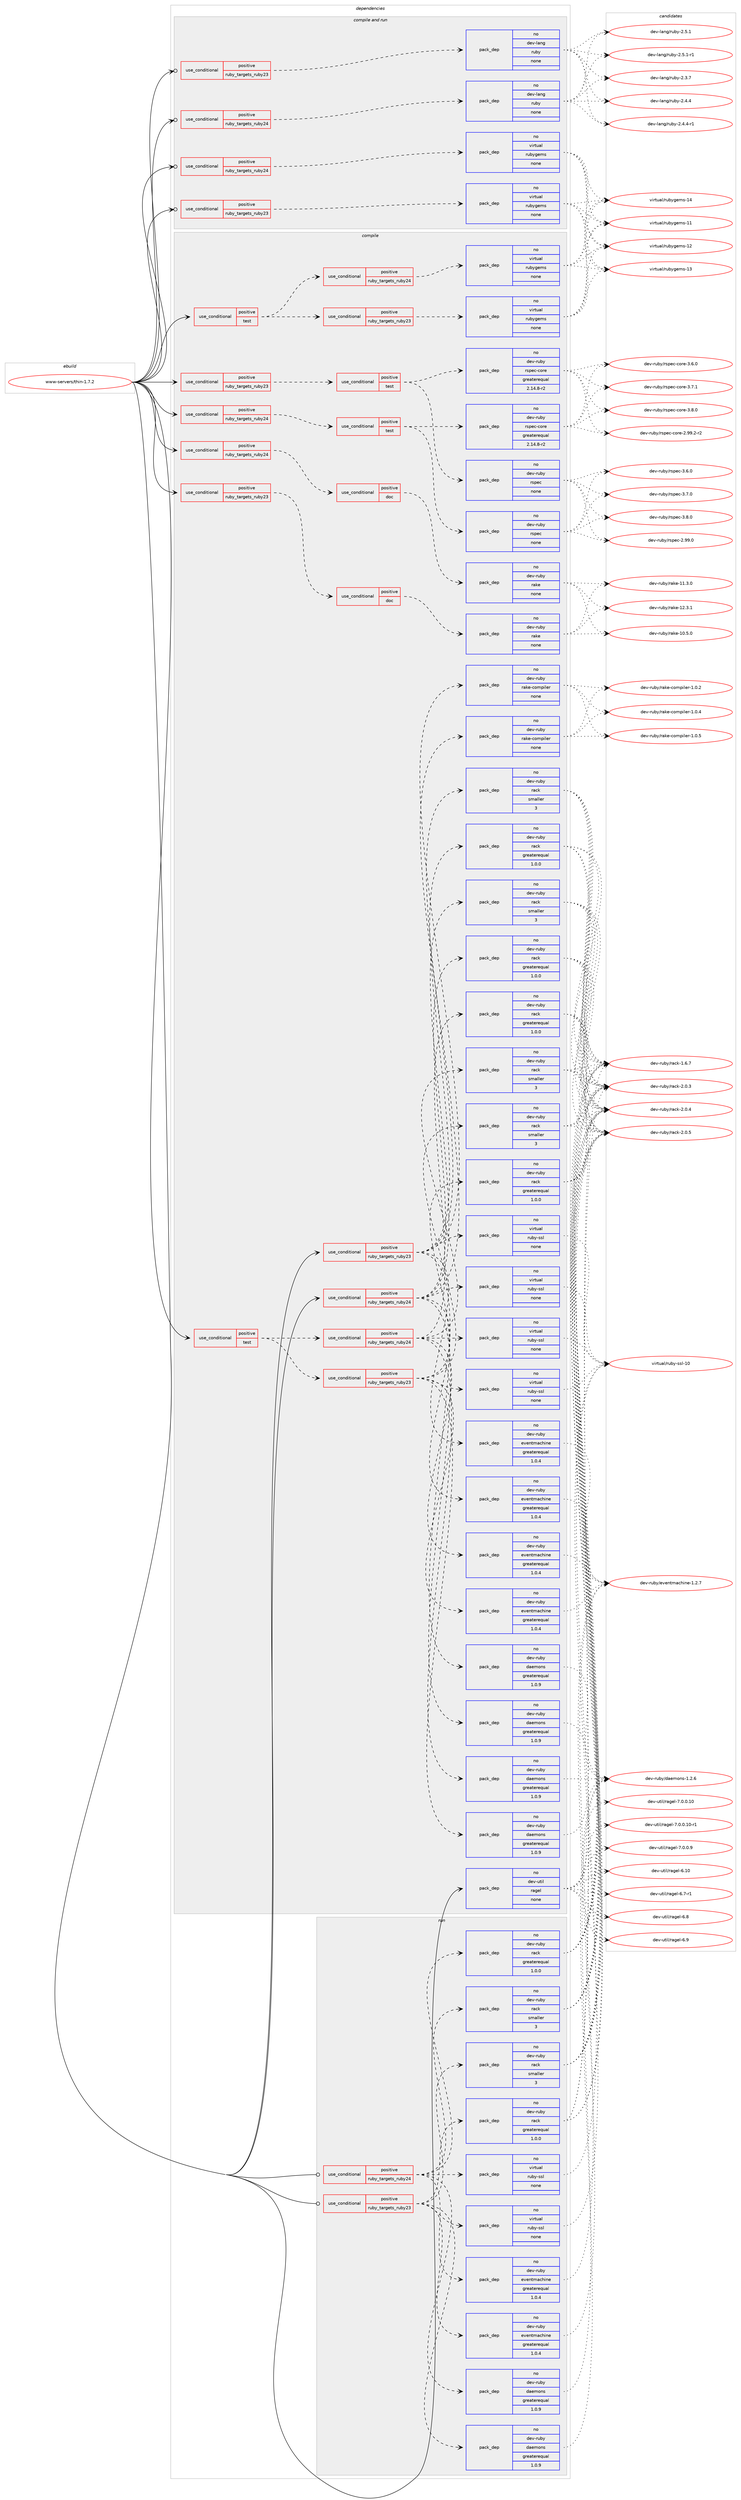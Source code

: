 digraph prolog {

# *************
# Graph options
# *************

newrank=true;
concentrate=true;
compound=true;
graph [rankdir=LR,fontname=Helvetica,fontsize=10,ranksep=1.5];#, ranksep=2.5, nodesep=0.2];
edge  [arrowhead=vee];
node  [fontname=Helvetica,fontsize=10];

# **********
# The ebuild
# **********

subgraph cluster_leftcol {
color=gray;
rank=same;
label=<<i>ebuild</i>>;
id [label="www-servers/thin-1.7.2", color=red, width=4, href="../www-servers/thin-1.7.2.svg"];
}

# ****************
# The dependencies
# ****************

subgraph cluster_midcol {
color=gray;
label=<<i>dependencies</i>>;
subgraph cluster_compile {
fillcolor="#eeeeee";
style=filled;
label=<<i>compile</i>>;
subgraph cond2804 {
dependency12722 [label=<<TABLE BORDER="0" CELLBORDER="1" CELLSPACING="0" CELLPADDING="4"><TR><TD ROWSPAN="3" CELLPADDING="10">use_conditional</TD></TR><TR><TD>positive</TD></TR><TR><TD>ruby_targets_ruby23</TD></TR></TABLE>>, shape=none, color=red];
subgraph cond2805 {
dependency12723 [label=<<TABLE BORDER="0" CELLBORDER="1" CELLSPACING="0" CELLPADDING="4"><TR><TD ROWSPAN="3" CELLPADDING="10">use_conditional</TD></TR><TR><TD>positive</TD></TR><TR><TD>doc</TD></TR></TABLE>>, shape=none, color=red];
subgraph pack9664 {
dependency12724 [label=<<TABLE BORDER="0" CELLBORDER="1" CELLSPACING="0" CELLPADDING="4" WIDTH="220"><TR><TD ROWSPAN="6" CELLPADDING="30">pack_dep</TD></TR><TR><TD WIDTH="110">no</TD></TR><TR><TD>dev-ruby</TD></TR><TR><TD>rake</TD></TR><TR><TD>none</TD></TR><TR><TD></TD></TR></TABLE>>, shape=none, color=blue];
}
dependency12723:e -> dependency12724:w [weight=20,style="dashed",arrowhead="vee"];
}
dependency12722:e -> dependency12723:w [weight=20,style="dashed",arrowhead="vee"];
}
id:e -> dependency12722:w [weight=20,style="solid",arrowhead="vee"];
subgraph cond2806 {
dependency12725 [label=<<TABLE BORDER="0" CELLBORDER="1" CELLSPACING="0" CELLPADDING="4"><TR><TD ROWSPAN="3" CELLPADDING="10">use_conditional</TD></TR><TR><TD>positive</TD></TR><TR><TD>ruby_targets_ruby23</TD></TR></TABLE>>, shape=none, color=red];
subgraph cond2807 {
dependency12726 [label=<<TABLE BORDER="0" CELLBORDER="1" CELLSPACING="0" CELLPADDING="4"><TR><TD ROWSPAN="3" CELLPADDING="10">use_conditional</TD></TR><TR><TD>positive</TD></TR><TR><TD>test</TD></TR></TABLE>>, shape=none, color=red];
subgraph pack9665 {
dependency12727 [label=<<TABLE BORDER="0" CELLBORDER="1" CELLSPACING="0" CELLPADDING="4" WIDTH="220"><TR><TD ROWSPAN="6" CELLPADDING="30">pack_dep</TD></TR><TR><TD WIDTH="110">no</TD></TR><TR><TD>dev-ruby</TD></TR><TR><TD>rspec</TD></TR><TR><TD>none</TD></TR><TR><TD></TD></TR></TABLE>>, shape=none, color=blue];
}
dependency12726:e -> dependency12727:w [weight=20,style="dashed",arrowhead="vee"];
subgraph pack9666 {
dependency12728 [label=<<TABLE BORDER="0" CELLBORDER="1" CELLSPACING="0" CELLPADDING="4" WIDTH="220"><TR><TD ROWSPAN="6" CELLPADDING="30">pack_dep</TD></TR><TR><TD WIDTH="110">no</TD></TR><TR><TD>dev-ruby</TD></TR><TR><TD>rspec-core</TD></TR><TR><TD>greaterequal</TD></TR><TR><TD>2.14.8-r2</TD></TR></TABLE>>, shape=none, color=blue];
}
dependency12726:e -> dependency12728:w [weight=20,style="dashed",arrowhead="vee"];
}
dependency12725:e -> dependency12726:w [weight=20,style="dashed",arrowhead="vee"];
}
id:e -> dependency12725:w [weight=20,style="solid",arrowhead="vee"];
subgraph cond2808 {
dependency12729 [label=<<TABLE BORDER="0" CELLBORDER="1" CELLSPACING="0" CELLPADDING="4"><TR><TD ROWSPAN="3" CELLPADDING="10">use_conditional</TD></TR><TR><TD>positive</TD></TR><TR><TD>ruby_targets_ruby23</TD></TR></TABLE>>, shape=none, color=red];
subgraph pack9667 {
dependency12730 [label=<<TABLE BORDER="0" CELLBORDER="1" CELLSPACING="0" CELLPADDING="4" WIDTH="220"><TR><TD ROWSPAN="6" CELLPADDING="30">pack_dep</TD></TR><TR><TD WIDTH="110">no</TD></TR><TR><TD>dev-ruby</TD></TR><TR><TD>daemons</TD></TR><TR><TD>greaterequal</TD></TR><TR><TD>1.0.9</TD></TR></TABLE>>, shape=none, color=blue];
}
dependency12729:e -> dependency12730:w [weight=20,style="dashed",arrowhead="vee"];
subgraph pack9668 {
dependency12731 [label=<<TABLE BORDER="0" CELLBORDER="1" CELLSPACING="0" CELLPADDING="4" WIDTH="220"><TR><TD ROWSPAN="6" CELLPADDING="30">pack_dep</TD></TR><TR><TD WIDTH="110">no</TD></TR><TR><TD>dev-ruby</TD></TR><TR><TD>rack</TD></TR><TR><TD>greaterequal</TD></TR><TR><TD>1.0.0</TD></TR></TABLE>>, shape=none, color=blue];
}
dependency12729:e -> dependency12731:w [weight=20,style="dashed",arrowhead="vee"];
subgraph pack9669 {
dependency12732 [label=<<TABLE BORDER="0" CELLBORDER="1" CELLSPACING="0" CELLPADDING="4" WIDTH="220"><TR><TD ROWSPAN="6" CELLPADDING="30">pack_dep</TD></TR><TR><TD WIDTH="110">no</TD></TR><TR><TD>dev-ruby</TD></TR><TR><TD>rack</TD></TR><TR><TD>smaller</TD></TR><TR><TD>3</TD></TR></TABLE>>, shape=none, color=blue];
}
dependency12729:e -> dependency12732:w [weight=20,style="dashed",arrowhead="vee"];
subgraph pack9670 {
dependency12733 [label=<<TABLE BORDER="0" CELLBORDER="1" CELLSPACING="0" CELLPADDING="4" WIDTH="220"><TR><TD ROWSPAN="6" CELLPADDING="30">pack_dep</TD></TR><TR><TD WIDTH="110">no</TD></TR><TR><TD>dev-ruby</TD></TR><TR><TD>eventmachine</TD></TR><TR><TD>greaterequal</TD></TR><TR><TD>1.0.4</TD></TR></TABLE>>, shape=none, color=blue];
}
dependency12729:e -> dependency12733:w [weight=20,style="dashed",arrowhead="vee"];
subgraph pack9671 {
dependency12734 [label=<<TABLE BORDER="0" CELLBORDER="1" CELLSPACING="0" CELLPADDING="4" WIDTH="220"><TR><TD ROWSPAN="6" CELLPADDING="30">pack_dep</TD></TR><TR><TD WIDTH="110">no</TD></TR><TR><TD>virtual</TD></TR><TR><TD>ruby-ssl</TD></TR><TR><TD>none</TD></TR><TR><TD></TD></TR></TABLE>>, shape=none, color=blue];
}
dependency12729:e -> dependency12734:w [weight=20,style="dashed",arrowhead="vee"];
subgraph pack9672 {
dependency12735 [label=<<TABLE BORDER="0" CELLBORDER="1" CELLSPACING="0" CELLPADDING="4" WIDTH="220"><TR><TD ROWSPAN="6" CELLPADDING="30">pack_dep</TD></TR><TR><TD WIDTH="110">no</TD></TR><TR><TD>dev-ruby</TD></TR><TR><TD>rake-compiler</TD></TR><TR><TD>none</TD></TR><TR><TD></TD></TR></TABLE>>, shape=none, color=blue];
}
dependency12729:e -> dependency12735:w [weight=20,style="dashed",arrowhead="vee"];
}
id:e -> dependency12729:w [weight=20,style="solid",arrowhead="vee"];
subgraph cond2809 {
dependency12736 [label=<<TABLE BORDER="0" CELLBORDER="1" CELLSPACING="0" CELLPADDING="4"><TR><TD ROWSPAN="3" CELLPADDING="10">use_conditional</TD></TR><TR><TD>positive</TD></TR><TR><TD>ruby_targets_ruby24</TD></TR></TABLE>>, shape=none, color=red];
subgraph cond2810 {
dependency12737 [label=<<TABLE BORDER="0" CELLBORDER="1" CELLSPACING="0" CELLPADDING="4"><TR><TD ROWSPAN="3" CELLPADDING="10">use_conditional</TD></TR><TR><TD>positive</TD></TR><TR><TD>doc</TD></TR></TABLE>>, shape=none, color=red];
subgraph pack9673 {
dependency12738 [label=<<TABLE BORDER="0" CELLBORDER="1" CELLSPACING="0" CELLPADDING="4" WIDTH="220"><TR><TD ROWSPAN="6" CELLPADDING="30">pack_dep</TD></TR><TR><TD WIDTH="110">no</TD></TR><TR><TD>dev-ruby</TD></TR><TR><TD>rake</TD></TR><TR><TD>none</TD></TR><TR><TD></TD></TR></TABLE>>, shape=none, color=blue];
}
dependency12737:e -> dependency12738:w [weight=20,style="dashed",arrowhead="vee"];
}
dependency12736:e -> dependency12737:w [weight=20,style="dashed",arrowhead="vee"];
}
id:e -> dependency12736:w [weight=20,style="solid",arrowhead="vee"];
subgraph cond2811 {
dependency12739 [label=<<TABLE BORDER="0" CELLBORDER="1" CELLSPACING="0" CELLPADDING="4"><TR><TD ROWSPAN="3" CELLPADDING="10">use_conditional</TD></TR><TR><TD>positive</TD></TR><TR><TD>ruby_targets_ruby24</TD></TR></TABLE>>, shape=none, color=red];
subgraph cond2812 {
dependency12740 [label=<<TABLE BORDER="0" CELLBORDER="1" CELLSPACING="0" CELLPADDING="4"><TR><TD ROWSPAN="3" CELLPADDING="10">use_conditional</TD></TR><TR><TD>positive</TD></TR><TR><TD>test</TD></TR></TABLE>>, shape=none, color=red];
subgraph pack9674 {
dependency12741 [label=<<TABLE BORDER="0" CELLBORDER="1" CELLSPACING="0" CELLPADDING="4" WIDTH="220"><TR><TD ROWSPAN="6" CELLPADDING="30">pack_dep</TD></TR><TR><TD WIDTH="110">no</TD></TR><TR><TD>dev-ruby</TD></TR><TR><TD>rspec</TD></TR><TR><TD>none</TD></TR><TR><TD></TD></TR></TABLE>>, shape=none, color=blue];
}
dependency12740:e -> dependency12741:w [weight=20,style="dashed",arrowhead="vee"];
subgraph pack9675 {
dependency12742 [label=<<TABLE BORDER="0" CELLBORDER="1" CELLSPACING="0" CELLPADDING="4" WIDTH="220"><TR><TD ROWSPAN="6" CELLPADDING="30">pack_dep</TD></TR><TR><TD WIDTH="110">no</TD></TR><TR><TD>dev-ruby</TD></TR><TR><TD>rspec-core</TD></TR><TR><TD>greaterequal</TD></TR><TR><TD>2.14.8-r2</TD></TR></TABLE>>, shape=none, color=blue];
}
dependency12740:e -> dependency12742:w [weight=20,style="dashed",arrowhead="vee"];
}
dependency12739:e -> dependency12740:w [weight=20,style="dashed",arrowhead="vee"];
}
id:e -> dependency12739:w [weight=20,style="solid",arrowhead="vee"];
subgraph cond2813 {
dependency12743 [label=<<TABLE BORDER="0" CELLBORDER="1" CELLSPACING="0" CELLPADDING="4"><TR><TD ROWSPAN="3" CELLPADDING="10">use_conditional</TD></TR><TR><TD>positive</TD></TR><TR><TD>ruby_targets_ruby24</TD></TR></TABLE>>, shape=none, color=red];
subgraph pack9676 {
dependency12744 [label=<<TABLE BORDER="0" CELLBORDER="1" CELLSPACING="0" CELLPADDING="4" WIDTH="220"><TR><TD ROWSPAN="6" CELLPADDING="30">pack_dep</TD></TR><TR><TD WIDTH="110">no</TD></TR><TR><TD>dev-ruby</TD></TR><TR><TD>daemons</TD></TR><TR><TD>greaterequal</TD></TR><TR><TD>1.0.9</TD></TR></TABLE>>, shape=none, color=blue];
}
dependency12743:e -> dependency12744:w [weight=20,style="dashed",arrowhead="vee"];
subgraph pack9677 {
dependency12745 [label=<<TABLE BORDER="0" CELLBORDER="1" CELLSPACING="0" CELLPADDING="4" WIDTH="220"><TR><TD ROWSPAN="6" CELLPADDING="30">pack_dep</TD></TR><TR><TD WIDTH="110">no</TD></TR><TR><TD>dev-ruby</TD></TR><TR><TD>rack</TD></TR><TR><TD>greaterequal</TD></TR><TR><TD>1.0.0</TD></TR></TABLE>>, shape=none, color=blue];
}
dependency12743:e -> dependency12745:w [weight=20,style="dashed",arrowhead="vee"];
subgraph pack9678 {
dependency12746 [label=<<TABLE BORDER="0" CELLBORDER="1" CELLSPACING="0" CELLPADDING="4" WIDTH="220"><TR><TD ROWSPAN="6" CELLPADDING="30">pack_dep</TD></TR><TR><TD WIDTH="110">no</TD></TR><TR><TD>dev-ruby</TD></TR><TR><TD>rack</TD></TR><TR><TD>smaller</TD></TR><TR><TD>3</TD></TR></TABLE>>, shape=none, color=blue];
}
dependency12743:e -> dependency12746:w [weight=20,style="dashed",arrowhead="vee"];
subgraph pack9679 {
dependency12747 [label=<<TABLE BORDER="0" CELLBORDER="1" CELLSPACING="0" CELLPADDING="4" WIDTH="220"><TR><TD ROWSPAN="6" CELLPADDING="30">pack_dep</TD></TR><TR><TD WIDTH="110">no</TD></TR><TR><TD>dev-ruby</TD></TR><TR><TD>eventmachine</TD></TR><TR><TD>greaterequal</TD></TR><TR><TD>1.0.4</TD></TR></TABLE>>, shape=none, color=blue];
}
dependency12743:e -> dependency12747:w [weight=20,style="dashed",arrowhead="vee"];
subgraph pack9680 {
dependency12748 [label=<<TABLE BORDER="0" CELLBORDER="1" CELLSPACING="0" CELLPADDING="4" WIDTH="220"><TR><TD ROWSPAN="6" CELLPADDING="30">pack_dep</TD></TR><TR><TD WIDTH="110">no</TD></TR><TR><TD>virtual</TD></TR><TR><TD>ruby-ssl</TD></TR><TR><TD>none</TD></TR><TR><TD></TD></TR></TABLE>>, shape=none, color=blue];
}
dependency12743:e -> dependency12748:w [weight=20,style="dashed",arrowhead="vee"];
subgraph pack9681 {
dependency12749 [label=<<TABLE BORDER="0" CELLBORDER="1" CELLSPACING="0" CELLPADDING="4" WIDTH="220"><TR><TD ROWSPAN="6" CELLPADDING="30">pack_dep</TD></TR><TR><TD WIDTH="110">no</TD></TR><TR><TD>dev-ruby</TD></TR><TR><TD>rake-compiler</TD></TR><TR><TD>none</TD></TR><TR><TD></TD></TR></TABLE>>, shape=none, color=blue];
}
dependency12743:e -> dependency12749:w [weight=20,style="dashed",arrowhead="vee"];
}
id:e -> dependency12743:w [weight=20,style="solid",arrowhead="vee"];
subgraph cond2814 {
dependency12750 [label=<<TABLE BORDER="0" CELLBORDER="1" CELLSPACING="0" CELLPADDING="4"><TR><TD ROWSPAN="3" CELLPADDING="10">use_conditional</TD></TR><TR><TD>positive</TD></TR><TR><TD>test</TD></TR></TABLE>>, shape=none, color=red];
subgraph cond2815 {
dependency12751 [label=<<TABLE BORDER="0" CELLBORDER="1" CELLSPACING="0" CELLPADDING="4"><TR><TD ROWSPAN="3" CELLPADDING="10">use_conditional</TD></TR><TR><TD>positive</TD></TR><TR><TD>ruby_targets_ruby23</TD></TR></TABLE>>, shape=none, color=red];
subgraph pack9682 {
dependency12752 [label=<<TABLE BORDER="0" CELLBORDER="1" CELLSPACING="0" CELLPADDING="4" WIDTH="220"><TR><TD ROWSPAN="6" CELLPADDING="30">pack_dep</TD></TR><TR><TD WIDTH="110">no</TD></TR><TR><TD>dev-ruby</TD></TR><TR><TD>daemons</TD></TR><TR><TD>greaterequal</TD></TR><TR><TD>1.0.9</TD></TR></TABLE>>, shape=none, color=blue];
}
dependency12751:e -> dependency12752:w [weight=20,style="dashed",arrowhead="vee"];
subgraph pack9683 {
dependency12753 [label=<<TABLE BORDER="0" CELLBORDER="1" CELLSPACING="0" CELLPADDING="4" WIDTH="220"><TR><TD ROWSPAN="6" CELLPADDING="30">pack_dep</TD></TR><TR><TD WIDTH="110">no</TD></TR><TR><TD>dev-ruby</TD></TR><TR><TD>rack</TD></TR><TR><TD>greaterequal</TD></TR><TR><TD>1.0.0</TD></TR></TABLE>>, shape=none, color=blue];
}
dependency12751:e -> dependency12753:w [weight=20,style="dashed",arrowhead="vee"];
subgraph pack9684 {
dependency12754 [label=<<TABLE BORDER="0" CELLBORDER="1" CELLSPACING="0" CELLPADDING="4" WIDTH="220"><TR><TD ROWSPAN="6" CELLPADDING="30">pack_dep</TD></TR><TR><TD WIDTH="110">no</TD></TR><TR><TD>dev-ruby</TD></TR><TR><TD>rack</TD></TR><TR><TD>smaller</TD></TR><TR><TD>3</TD></TR></TABLE>>, shape=none, color=blue];
}
dependency12751:e -> dependency12754:w [weight=20,style="dashed",arrowhead="vee"];
subgraph pack9685 {
dependency12755 [label=<<TABLE BORDER="0" CELLBORDER="1" CELLSPACING="0" CELLPADDING="4" WIDTH="220"><TR><TD ROWSPAN="6" CELLPADDING="30">pack_dep</TD></TR><TR><TD WIDTH="110">no</TD></TR><TR><TD>dev-ruby</TD></TR><TR><TD>eventmachine</TD></TR><TR><TD>greaterequal</TD></TR><TR><TD>1.0.4</TD></TR></TABLE>>, shape=none, color=blue];
}
dependency12751:e -> dependency12755:w [weight=20,style="dashed",arrowhead="vee"];
subgraph pack9686 {
dependency12756 [label=<<TABLE BORDER="0" CELLBORDER="1" CELLSPACING="0" CELLPADDING="4" WIDTH="220"><TR><TD ROWSPAN="6" CELLPADDING="30">pack_dep</TD></TR><TR><TD WIDTH="110">no</TD></TR><TR><TD>virtual</TD></TR><TR><TD>ruby-ssl</TD></TR><TR><TD>none</TD></TR><TR><TD></TD></TR></TABLE>>, shape=none, color=blue];
}
dependency12751:e -> dependency12756:w [weight=20,style="dashed",arrowhead="vee"];
}
dependency12750:e -> dependency12751:w [weight=20,style="dashed",arrowhead="vee"];
subgraph cond2816 {
dependency12757 [label=<<TABLE BORDER="0" CELLBORDER="1" CELLSPACING="0" CELLPADDING="4"><TR><TD ROWSPAN="3" CELLPADDING="10">use_conditional</TD></TR><TR><TD>positive</TD></TR><TR><TD>ruby_targets_ruby24</TD></TR></TABLE>>, shape=none, color=red];
subgraph pack9687 {
dependency12758 [label=<<TABLE BORDER="0" CELLBORDER="1" CELLSPACING="0" CELLPADDING="4" WIDTH="220"><TR><TD ROWSPAN="6" CELLPADDING="30">pack_dep</TD></TR><TR><TD WIDTH="110">no</TD></TR><TR><TD>dev-ruby</TD></TR><TR><TD>daemons</TD></TR><TR><TD>greaterequal</TD></TR><TR><TD>1.0.9</TD></TR></TABLE>>, shape=none, color=blue];
}
dependency12757:e -> dependency12758:w [weight=20,style="dashed",arrowhead="vee"];
subgraph pack9688 {
dependency12759 [label=<<TABLE BORDER="0" CELLBORDER="1" CELLSPACING="0" CELLPADDING="4" WIDTH="220"><TR><TD ROWSPAN="6" CELLPADDING="30">pack_dep</TD></TR><TR><TD WIDTH="110">no</TD></TR><TR><TD>dev-ruby</TD></TR><TR><TD>rack</TD></TR><TR><TD>greaterequal</TD></TR><TR><TD>1.0.0</TD></TR></TABLE>>, shape=none, color=blue];
}
dependency12757:e -> dependency12759:w [weight=20,style="dashed",arrowhead="vee"];
subgraph pack9689 {
dependency12760 [label=<<TABLE BORDER="0" CELLBORDER="1" CELLSPACING="0" CELLPADDING="4" WIDTH="220"><TR><TD ROWSPAN="6" CELLPADDING="30">pack_dep</TD></TR><TR><TD WIDTH="110">no</TD></TR><TR><TD>dev-ruby</TD></TR><TR><TD>rack</TD></TR><TR><TD>smaller</TD></TR><TR><TD>3</TD></TR></TABLE>>, shape=none, color=blue];
}
dependency12757:e -> dependency12760:w [weight=20,style="dashed",arrowhead="vee"];
subgraph pack9690 {
dependency12761 [label=<<TABLE BORDER="0" CELLBORDER="1" CELLSPACING="0" CELLPADDING="4" WIDTH="220"><TR><TD ROWSPAN="6" CELLPADDING="30">pack_dep</TD></TR><TR><TD WIDTH="110">no</TD></TR><TR><TD>dev-ruby</TD></TR><TR><TD>eventmachine</TD></TR><TR><TD>greaterequal</TD></TR><TR><TD>1.0.4</TD></TR></TABLE>>, shape=none, color=blue];
}
dependency12757:e -> dependency12761:w [weight=20,style="dashed",arrowhead="vee"];
subgraph pack9691 {
dependency12762 [label=<<TABLE BORDER="0" CELLBORDER="1" CELLSPACING="0" CELLPADDING="4" WIDTH="220"><TR><TD ROWSPAN="6" CELLPADDING="30">pack_dep</TD></TR><TR><TD WIDTH="110">no</TD></TR><TR><TD>virtual</TD></TR><TR><TD>ruby-ssl</TD></TR><TR><TD>none</TD></TR><TR><TD></TD></TR></TABLE>>, shape=none, color=blue];
}
dependency12757:e -> dependency12762:w [weight=20,style="dashed",arrowhead="vee"];
}
dependency12750:e -> dependency12757:w [weight=20,style="dashed",arrowhead="vee"];
}
id:e -> dependency12750:w [weight=20,style="solid",arrowhead="vee"];
subgraph cond2817 {
dependency12763 [label=<<TABLE BORDER="0" CELLBORDER="1" CELLSPACING="0" CELLPADDING="4"><TR><TD ROWSPAN="3" CELLPADDING="10">use_conditional</TD></TR><TR><TD>positive</TD></TR><TR><TD>test</TD></TR></TABLE>>, shape=none, color=red];
subgraph cond2818 {
dependency12764 [label=<<TABLE BORDER="0" CELLBORDER="1" CELLSPACING="0" CELLPADDING="4"><TR><TD ROWSPAN="3" CELLPADDING="10">use_conditional</TD></TR><TR><TD>positive</TD></TR><TR><TD>ruby_targets_ruby23</TD></TR></TABLE>>, shape=none, color=red];
subgraph pack9692 {
dependency12765 [label=<<TABLE BORDER="0" CELLBORDER="1" CELLSPACING="0" CELLPADDING="4" WIDTH="220"><TR><TD ROWSPAN="6" CELLPADDING="30">pack_dep</TD></TR><TR><TD WIDTH="110">no</TD></TR><TR><TD>virtual</TD></TR><TR><TD>rubygems</TD></TR><TR><TD>none</TD></TR><TR><TD></TD></TR></TABLE>>, shape=none, color=blue];
}
dependency12764:e -> dependency12765:w [weight=20,style="dashed",arrowhead="vee"];
}
dependency12763:e -> dependency12764:w [weight=20,style="dashed",arrowhead="vee"];
subgraph cond2819 {
dependency12766 [label=<<TABLE BORDER="0" CELLBORDER="1" CELLSPACING="0" CELLPADDING="4"><TR><TD ROWSPAN="3" CELLPADDING="10">use_conditional</TD></TR><TR><TD>positive</TD></TR><TR><TD>ruby_targets_ruby24</TD></TR></TABLE>>, shape=none, color=red];
subgraph pack9693 {
dependency12767 [label=<<TABLE BORDER="0" CELLBORDER="1" CELLSPACING="0" CELLPADDING="4" WIDTH="220"><TR><TD ROWSPAN="6" CELLPADDING="30">pack_dep</TD></TR><TR><TD WIDTH="110">no</TD></TR><TR><TD>virtual</TD></TR><TR><TD>rubygems</TD></TR><TR><TD>none</TD></TR><TR><TD></TD></TR></TABLE>>, shape=none, color=blue];
}
dependency12766:e -> dependency12767:w [weight=20,style="dashed",arrowhead="vee"];
}
dependency12763:e -> dependency12766:w [weight=20,style="dashed",arrowhead="vee"];
}
id:e -> dependency12763:w [weight=20,style="solid",arrowhead="vee"];
subgraph pack9694 {
dependency12768 [label=<<TABLE BORDER="0" CELLBORDER="1" CELLSPACING="0" CELLPADDING="4" WIDTH="220"><TR><TD ROWSPAN="6" CELLPADDING="30">pack_dep</TD></TR><TR><TD WIDTH="110">no</TD></TR><TR><TD>dev-util</TD></TR><TR><TD>ragel</TD></TR><TR><TD>none</TD></TR><TR><TD></TD></TR></TABLE>>, shape=none, color=blue];
}
id:e -> dependency12768:w [weight=20,style="solid",arrowhead="vee"];
}
subgraph cluster_compileandrun {
fillcolor="#eeeeee";
style=filled;
label=<<i>compile and run</i>>;
subgraph cond2820 {
dependency12769 [label=<<TABLE BORDER="0" CELLBORDER="1" CELLSPACING="0" CELLPADDING="4"><TR><TD ROWSPAN="3" CELLPADDING="10">use_conditional</TD></TR><TR><TD>positive</TD></TR><TR><TD>ruby_targets_ruby23</TD></TR></TABLE>>, shape=none, color=red];
subgraph pack9695 {
dependency12770 [label=<<TABLE BORDER="0" CELLBORDER="1" CELLSPACING="0" CELLPADDING="4" WIDTH="220"><TR><TD ROWSPAN="6" CELLPADDING="30">pack_dep</TD></TR><TR><TD WIDTH="110">no</TD></TR><TR><TD>dev-lang</TD></TR><TR><TD>ruby</TD></TR><TR><TD>none</TD></TR><TR><TD></TD></TR></TABLE>>, shape=none, color=blue];
}
dependency12769:e -> dependency12770:w [weight=20,style="dashed",arrowhead="vee"];
}
id:e -> dependency12769:w [weight=20,style="solid",arrowhead="odotvee"];
subgraph cond2821 {
dependency12771 [label=<<TABLE BORDER="0" CELLBORDER="1" CELLSPACING="0" CELLPADDING="4"><TR><TD ROWSPAN="3" CELLPADDING="10">use_conditional</TD></TR><TR><TD>positive</TD></TR><TR><TD>ruby_targets_ruby23</TD></TR></TABLE>>, shape=none, color=red];
subgraph pack9696 {
dependency12772 [label=<<TABLE BORDER="0" CELLBORDER="1" CELLSPACING="0" CELLPADDING="4" WIDTH="220"><TR><TD ROWSPAN="6" CELLPADDING="30">pack_dep</TD></TR><TR><TD WIDTH="110">no</TD></TR><TR><TD>virtual</TD></TR><TR><TD>rubygems</TD></TR><TR><TD>none</TD></TR><TR><TD></TD></TR></TABLE>>, shape=none, color=blue];
}
dependency12771:e -> dependency12772:w [weight=20,style="dashed",arrowhead="vee"];
}
id:e -> dependency12771:w [weight=20,style="solid",arrowhead="odotvee"];
subgraph cond2822 {
dependency12773 [label=<<TABLE BORDER="0" CELLBORDER="1" CELLSPACING="0" CELLPADDING="4"><TR><TD ROWSPAN="3" CELLPADDING="10">use_conditional</TD></TR><TR><TD>positive</TD></TR><TR><TD>ruby_targets_ruby24</TD></TR></TABLE>>, shape=none, color=red];
subgraph pack9697 {
dependency12774 [label=<<TABLE BORDER="0" CELLBORDER="1" CELLSPACING="0" CELLPADDING="4" WIDTH="220"><TR><TD ROWSPAN="6" CELLPADDING="30">pack_dep</TD></TR><TR><TD WIDTH="110">no</TD></TR><TR><TD>dev-lang</TD></TR><TR><TD>ruby</TD></TR><TR><TD>none</TD></TR><TR><TD></TD></TR></TABLE>>, shape=none, color=blue];
}
dependency12773:e -> dependency12774:w [weight=20,style="dashed",arrowhead="vee"];
}
id:e -> dependency12773:w [weight=20,style="solid",arrowhead="odotvee"];
subgraph cond2823 {
dependency12775 [label=<<TABLE BORDER="0" CELLBORDER="1" CELLSPACING="0" CELLPADDING="4"><TR><TD ROWSPAN="3" CELLPADDING="10">use_conditional</TD></TR><TR><TD>positive</TD></TR><TR><TD>ruby_targets_ruby24</TD></TR></TABLE>>, shape=none, color=red];
subgraph pack9698 {
dependency12776 [label=<<TABLE BORDER="0" CELLBORDER="1" CELLSPACING="0" CELLPADDING="4" WIDTH="220"><TR><TD ROWSPAN="6" CELLPADDING="30">pack_dep</TD></TR><TR><TD WIDTH="110">no</TD></TR><TR><TD>virtual</TD></TR><TR><TD>rubygems</TD></TR><TR><TD>none</TD></TR><TR><TD></TD></TR></TABLE>>, shape=none, color=blue];
}
dependency12775:e -> dependency12776:w [weight=20,style="dashed",arrowhead="vee"];
}
id:e -> dependency12775:w [weight=20,style="solid",arrowhead="odotvee"];
}
subgraph cluster_run {
fillcolor="#eeeeee";
style=filled;
label=<<i>run</i>>;
subgraph cond2824 {
dependency12777 [label=<<TABLE BORDER="0" CELLBORDER="1" CELLSPACING="0" CELLPADDING="4"><TR><TD ROWSPAN="3" CELLPADDING="10">use_conditional</TD></TR><TR><TD>positive</TD></TR><TR><TD>ruby_targets_ruby23</TD></TR></TABLE>>, shape=none, color=red];
subgraph pack9699 {
dependency12778 [label=<<TABLE BORDER="0" CELLBORDER="1" CELLSPACING="0" CELLPADDING="4" WIDTH="220"><TR><TD ROWSPAN="6" CELLPADDING="30">pack_dep</TD></TR><TR><TD WIDTH="110">no</TD></TR><TR><TD>dev-ruby</TD></TR><TR><TD>daemons</TD></TR><TR><TD>greaterequal</TD></TR><TR><TD>1.0.9</TD></TR></TABLE>>, shape=none, color=blue];
}
dependency12777:e -> dependency12778:w [weight=20,style="dashed",arrowhead="vee"];
subgraph pack9700 {
dependency12779 [label=<<TABLE BORDER="0" CELLBORDER="1" CELLSPACING="0" CELLPADDING="4" WIDTH="220"><TR><TD ROWSPAN="6" CELLPADDING="30">pack_dep</TD></TR><TR><TD WIDTH="110">no</TD></TR><TR><TD>dev-ruby</TD></TR><TR><TD>rack</TD></TR><TR><TD>greaterequal</TD></TR><TR><TD>1.0.0</TD></TR></TABLE>>, shape=none, color=blue];
}
dependency12777:e -> dependency12779:w [weight=20,style="dashed",arrowhead="vee"];
subgraph pack9701 {
dependency12780 [label=<<TABLE BORDER="0" CELLBORDER="1" CELLSPACING="0" CELLPADDING="4" WIDTH="220"><TR><TD ROWSPAN="6" CELLPADDING="30">pack_dep</TD></TR><TR><TD WIDTH="110">no</TD></TR><TR><TD>dev-ruby</TD></TR><TR><TD>rack</TD></TR><TR><TD>smaller</TD></TR><TR><TD>3</TD></TR></TABLE>>, shape=none, color=blue];
}
dependency12777:e -> dependency12780:w [weight=20,style="dashed",arrowhead="vee"];
subgraph pack9702 {
dependency12781 [label=<<TABLE BORDER="0" CELLBORDER="1" CELLSPACING="0" CELLPADDING="4" WIDTH="220"><TR><TD ROWSPAN="6" CELLPADDING="30">pack_dep</TD></TR><TR><TD WIDTH="110">no</TD></TR><TR><TD>dev-ruby</TD></TR><TR><TD>eventmachine</TD></TR><TR><TD>greaterequal</TD></TR><TR><TD>1.0.4</TD></TR></TABLE>>, shape=none, color=blue];
}
dependency12777:e -> dependency12781:w [weight=20,style="dashed",arrowhead="vee"];
subgraph pack9703 {
dependency12782 [label=<<TABLE BORDER="0" CELLBORDER="1" CELLSPACING="0" CELLPADDING="4" WIDTH="220"><TR><TD ROWSPAN="6" CELLPADDING="30">pack_dep</TD></TR><TR><TD WIDTH="110">no</TD></TR><TR><TD>virtual</TD></TR><TR><TD>ruby-ssl</TD></TR><TR><TD>none</TD></TR><TR><TD></TD></TR></TABLE>>, shape=none, color=blue];
}
dependency12777:e -> dependency12782:w [weight=20,style="dashed",arrowhead="vee"];
}
id:e -> dependency12777:w [weight=20,style="solid",arrowhead="odot"];
subgraph cond2825 {
dependency12783 [label=<<TABLE BORDER="0" CELLBORDER="1" CELLSPACING="0" CELLPADDING="4"><TR><TD ROWSPAN="3" CELLPADDING="10">use_conditional</TD></TR><TR><TD>positive</TD></TR><TR><TD>ruby_targets_ruby24</TD></TR></TABLE>>, shape=none, color=red];
subgraph pack9704 {
dependency12784 [label=<<TABLE BORDER="0" CELLBORDER="1" CELLSPACING="0" CELLPADDING="4" WIDTH="220"><TR><TD ROWSPAN="6" CELLPADDING="30">pack_dep</TD></TR><TR><TD WIDTH="110">no</TD></TR><TR><TD>dev-ruby</TD></TR><TR><TD>daemons</TD></TR><TR><TD>greaterequal</TD></TR><TR><TD>1.0.9</TD></TR></TABLE>>, shape=none, color=blue];
}
dependency12783:e -> dependency12784:w [weight=20,style="dashed",arrowhead="vee"];
subgraph pack9705 {
dependency12785 [label=<<TABLE BORDER="0" CELLBORDER="1" CELLSPACING="0" CELLPADDING="4" WIDTH="220"><TR><TD ROWSPAN="6" CELLPADDING="30">pack_dep</TD></TR><TR><TD WIDTH="110">no</TD></TR><TR><TD>dev-ruby</TD></TR><TR><TD>rack</TD></TR><TR><TD>greaterequal</TD></TR><TR><TD>1.0.0</TD></TR></TABLE>>, shape=none, color=blue];
}
dependency12783:e -> dependency12785:w [weight=20,style="dashed",arrowhead="vee"];
subgraph pack9706 {
dependency12786 [label=<<TABLE BORDER="0" CELLBORDER="1" CELLSPACING="0" CELLPADDING="4" WIDTH="220"><TR><TD ROWSPAN="6" CELLPADDING="30">pack_dep</TD></TR><TR><TD WIDTH="110">no</TD></TR><TR><TD>dev-ruby</TD></TR><TR><TD>rack</TD></TR><TR><TD>smaller</TD></TR><TR><TD>3</TD></TR></TABLE>>, shape=none, color=blue];
}
dependency12783:e -> dependency12786:w [weight=20,style="dashed",arrowhead="vee"];
subgraph pack9707 {
dependency12787 [label=<<TABLE BORDER="0" CELLBORDER="1" CELLSPACING="0" CELLPADDING="4" WIDTH="220"><TR><TD ROWSPAN="6" CELLPADDING="30">pack_dep</TD></TR><TR><TD WIDTH="110">no</TD></TR><TR><TD>dev-ruby</TD></TR><TR><TD>eventmachine</TD></TR><TR><TD>greaterequal</TD></TR><TR><TD>1.0.4</TD></TR></TABLE>>, shape=none, color=blue];
}
dependency12783:e -> dependency12787:w [weight=20,style="dashed",arrowhead="vee"];
subgraph pack9708 {
dependency12788 [label=<<TABLE BORDER="0" CELLBORDER="1" CELLSPACING="0" CELLPADDING="4" WIDTH="220"><TR><TD ROWSPAN="6" CELLPADDING="30">pack_dep</TD></TR><TR><TD WIDTH="110">no</TD></TR><TR><TD>virtual</TD></TR><TR><TD>ruby-ssl</TD></TR><TR><TD>none</TD></TR><TR><TD></TD></TR></TABLE>>, shape=none, color=blue];
}
dependency12783:e -> dependency12788:w [weight=20,style="dashed",arrowhead="vee"];
}
id:e -> dependency12783:w [weight=20,style="solid",arrowhead="odot"];
}
}

# **************
# The candidates
# **************

subgraph cluster_choices {
rank=same;
color=gray;
label=<<i>candidates</i>>;

subgraph choice9664 {
color=black;
nodesep=1;
choice1001011184511411798121471149710710145494846534648 [label="dev-ruby/rake-10.5.0", color=red, width=4,href="../dev-ruby/rake-10.5.0.svg"];
choice1001011184511411798121471149710710145494946514648 [label="dev-ruby/rake-11.3.0", color=red, width=4,href="../dev-ruby/rake-11.3.0.svg"];
choice1001011184511411798121471149710710145495046514649 [label="dev-ruby/rake-12.3.1", color=red, width=4,href="../dev-ruby/rake-12.3.1.svg"];
dependency12724:e -> choice1001011184511411798121471149710710145494846534648:w [style=dotted,weight="100"];
dependency12724:e -> choice1001011184511411798121471149710710145494946514648:w [style=dotted,weight="100"];
dependency12724:e -> choice1001011184511411798121471149710710145495046514649:w [style=dotted,weight="100"];
}
subgraph choice9665 {
color=black;
nodesep=1;
choice1001011184511411798121471141151121019945504657574648 [label="dev-ruby/rspec-2.99.0", color=red, width=4,href="../dev-ruby/rspec-2.99.0.svg"];
choice10010111845114117981214711411511210199455146544648 [label="dev-ruby/rspec-3.6.0", color=red, width=4,href="../dev-ruby/rspec-3.6.0.svg"];
choice10010111845114117981214711411511210199455146554648 [label="dev-ruby/rspec-3.7.0", color=red, width=4,href="../dev-ruby/rspec-3.7.0.svg"];
choice10010111845114117981214711411511210199455146564648 [label="dev-ruby/rspec-3.8.0", color=red, width=4,href="../dev-ruby/rspec-3.8.0.svg"];
dependency12727:e -> choice1001011184511411798121471141151121019945504657574648:w [style=dotted,weight="100"];
dependency12727:e -> choice10010111845114117981214711411511210199455146544648:w [style=dotted,weight="100"];
dependency12727:e -> choice10010111845114117981214711411511210199455146554648:w [style=dotted,weight="100"];
dependency12727:e -> choice10010111845114117981214711411511210199455146564648:w [style=dotted,weight="100"];
}
subgraph choice9666 {
color=black;
nodesep=1;
choice100101118451141179812147114115112101994599111114101455046575746504511450 [label="dev-ruby/rspec-core-2.99.2-r2", color=red, width=4,href="../dev-ruby/rspec-core-2.99.2-r2.svg"];
choice100101118451141179812147114115112101994599111114101455146544648 [label="dev-ruby/rspec-core-3.6.0", color=red, width=4,href="../dev-ruby/rspec-core-3.6.0.svg"];
choice100101118451141179812147114115112101994599111114101455146554649 [label="dev-ruby/rspec-core-3.7.1", color=red, width=4,href="../dev-ruby/rspec-core-3.7.1.svg"];
choice100101118451141179812147114115112101994599111114101455146564648 [label="dev-ruby/rspec-core-3.8.0", color=red, width=4,href="../dev-ruby/rspec-core-3.8.0.svg"];
dependency12728:e -> choice100101118451141179812147114115112101994599111114101455046575746504511450:w [style=dotted,weight="100"];
dependency12728:e -> choice100101118451141179812147114115112101994599111114101455146544648:w [style=dotted,weight="100"];
dependency12728:e -> choice100101118451141179812147114115112101994599111114101455146554649:w [style=dotted,weight="100"];
dependency12728:e -> choice100101118451141179812147114115112101994599111114101455146564648:w [style=dotted,weight="100"];
}
subgraph choice9667 {
color=black;
nodesep=1;
choice10010111845114117981214710097101109111110115454946504654 [label="dev-ruby/daemons-1.2.6", color=red, width=4,href="../dev-ruby/daemons-1.2.6.svg"];
dependency12730:e -> choice10010111845114117981214710097101109111110115454946504654:w [style=dotted,weight="100"];
}
subgraph choice9668 {
color=black;
nodesep=1;
choice1001011184511411798121471149799107454946544655 [label="dev-ruby/rack-1.6.7", color=red, width=4,href="../dev-ruby/rack-1.6.7.svg"];
choice1001011184511411798121471149799107455046484651 [label="dev-ruby/rack-2.0.3", color=red, width=4,href="../dev-ruby/rack-2.0.3.svg"];
choice1001011184511411798121471149799107455046484652 [label="dev-ruby/rack-2.0.4", color=red, width=4,href="../dev-ruby/rack-2.0.4.svg"];
choice1001011184511411798121471149799107455046484653 [label="dev-ruby/rack-2.0.5", color=red, width=4,href="../dev-ruby/rack-2.0.5.svg"];
dependency12731:e -> choice1001011184511411798121471149799107454946544655:w [style=dotted,weight="100"];
dependency12731:e -> choice1001011184511411798121471149799107455046484651:w [style=dotted,weight="100"];
dependency12731:e -> choice1001011184511411798121471149799107455046484652:w [style=dotted,weight="100"];
dependency12731:e -> choice1001011184511411798121471149799107455046484653:w [style=dotted,weight="100"];
}
subgraph choice9669 {
color=black;
nodesep=1;
choice1001011184511411798121471149799107454946544655 [label="dev-ruby/rack-1.6.7", color=red, width=4,href="../dev-ruby/rack-1.6.7.svg"];
choice1001011184511411798121471149799107455046484651 [label="dev-ruby/rack-2.0.3", color=red, width=4,href="../dev-ruby/rack-2.0.3.svg"];
choice1001011184511411798121471149799107455046484652 [label="dev-ruby/rack-2.0.4", color=red, width=4,href="../dev-ruby/rack-2.0.4.svg"];
choice1001011184511411798121471149799107455046484653 [label="dev-ruby/rack-2.0.5", color=red, width=4,href="../dev-ruby/rack-2.0.5.svg"];
dependency12732:e -> choice1001011184511411798121471149799107454946544655:w [style=dotted,weight="100"];
dependency12732:e -> choice1001011184511411798121471149799107455046484651:w [style=dotted,weight="100"];
dependency12732:e -> choice1001011184511411798121471149799107455046484652:w [style=dotted,weight="100"];
dependency12732:e -> choice1001011184511411798121471149799107455046484653:w [style=dotted,weight="100"];
}
subgraph choice9670 {
color=black;
nodesep=1;
choice1001011184511411798121471011181011101161099799104105110101454946504655 [label="dev-ruby/eventmachine-1.2.7", color=red, width=4,href="../dev-ruby/eventmachine-1.2.7.svg"];
dependency12733:e -> choice1001011184511411798121471011181011101161099799104105110101454946504655:w [style=dotted,weight="100"];
}
subgraph choice9671 {
color=black;
nodesep=1;
choice11810511411611797108471141179812145115115108454948 [label="virtual/ruby-ssl-10", color=red, width=4,href="../virtual/ruby-ssl-10.svg"];
dependency12734:e -> choice11810511411611797108471141179812145115115108454948:w [style=dotted,weight="100"];
}
subgraph choice9672 {
color=black;
nodesep=1;
choice100101118451141179812147114971071014599111109112105108101114454946484650 [label="dev-ruby/rake-compiler-1.0.2", color=red, width=4,href="../dev-ruby/rake-compiler-1.0.2.svg"];
choice100101118451141179812147114971071014599111109112105108101114454946484652 [label="dev-ruby/rake-compiler-1.0.4", color=red, width=4,href="../dev-ruby/rake-compiler-1.0.4.svg"];
choice100101118451141179812147114971071014599111109112105108101114454946484653 [label="dev-ruby/rake-compiler-1.0.5", color=red, width=4,href="../dev-ruby/rake-compiler-1.0.5.svg"];
dependency12735:e -> choice100101118451141179812147114971071014599111109112105108101114454946484650:w [style=dotted,weight="100"];
dependency12735:e -> choice100101118451141179812147114971071014599111109112105108101114454946484652:w [style=dotted,weight="100"];
dependency12735:e -> choice100101118451141179812147114971071014599111109112105108101114454946484653:w [style=dotted,weight="100"];
}
subgraph choice9673 {
color=black;
nodesep=1;
choice1001011184511411798121471149710710145494846534648 [label="dev-ruby/rake-10.5.0", color=red, width=4,href="../dev-ruby/rake-10.5.0.svg"];
choice1001011184511411798121471149710710145494946514648 [label="dev-ruby/rake-11.3.0", color=red, width=4,href="../dev-ruby/rake-11.3.0.svg"];
choice1001011184511411798121471149710710145495046514649 [label="dev-ruby/rake-12.3.1", color=red, width=4,href="../dev-ruby/rake-12.3.1.svg"];
dependency12738:e -> choice1001011184511411798121471149710710145494846534648:w [style=dotted,weight="100"];
dependency12738:e -> choice1001011184511411798121471149710710145494946514648:w [style=dotted,weight="100"];
dependency12738:e -> choice1001011184511411798121471149710710145495046514649:w [style=dotted,weight="100"];
}
subgraph choice9674 {
color=black;
nodesep=1;
choice1001011184511411798121471141151121019945504657574648 [label="dev-ruby/rspec-2.99.0", color=red, width=4,href="../dev-ruby/rspec-2.99.0.svg"];
choice10010111845114117981214711411511210199455146544648 [label="dev-ruby/rspec-3.6.0", color=red, width=4,href="../dev-ruby/rspec-3.6.0.svg"];
choice10010111845114117981214711411511210199455146554648 [label="dev-ruby/rspec-3.7.0", color=red, width=4,href="../dev-ruby/rspec-3.7.0.svg"];
choice10010111845114117981214711411511210199455146564648 [label="dev-ruby/rspec-3.8.0", color=red, width=4,href="../dev-ruby/rspec-3.8.0.svg"];
dependency12741:e -> choice1001011184511411798121471141151121019945504657574648:w [style=dotted,weight="100"];
dependency12741:e -> choice10010111845114117981214711411511210199455146544648:w [style=dotted,weight="100"];
dependency12741:e -> choice10010111845114117981214711411511210199455146554648:w [style=dotted,weight="100"];
dependency12741:e -> choice10010111845114117981214711411511210199455146564648:w [style=dotted,weight="100"];
}
subgraph choice9675 {
color=black;
nodesep=1;
choice100101118451141179812147114115112101994599111114101455046575746504511450 [label="dev-ruby/rspec-core-2.99.2-r2", color=red, width=4,href="../dev-ruby/rspec-core-2.99.2-r2.svg"];
choice100101118451141179812147114115112101994599111114101455146544648 [label="dev-ruby/rspec-core-3.6.0", color=red, width=4,href="../dev-ruby/rspec-core-3.6.0.svg"];
choice100101118451141179812147114115112101994599111114101455146554649 [label="dev-ruby/rspec-core-3.7.1", color=red, width=4,href="../dev-ruby/rspec-core-3.7.1.svg"];
choice100101118451141179812147114115112101994599111114101455146564648 [label="dev-ruby/rspec-core-3.8.0", color=red, width=4,href="../dev-ruby/rspec-core-3.8.0.svg"];
dependency12742:e -> choice100101118451141179812147114115112101994599111114101455046575746504511450:w [style=dotted,weight="100"];
dependency12742:e -> choice100101118451141179812147114115112101994599111114101455146544648:w [style=dotted,weight="100"];
dependency12742:e -> choice100101118451141179812147114115112101994599111114101455146554649:w [style=dotted,weight="100"];
dependency12742:e -> choice100101118451141179812147114115112101994599111114101455146564648:w [style=dotted,weight="100"];
}
subgraph choice9676 {
color=black;
nodesep=1;
choice10010111845114117981214710097101109111110115454946504654 [label="dev-ruby/daemons-1.2.6", color=red, width=4,href="../dev-ruby/daemons-1.2.6.svg"];
dependency12744:e -> choice10010111845114117981214710097101109111110115454946504654:w [style=dotted,weight="100"];
}
subgraph choice9677 {
color=black;
nodesep=1;
choice1001011184511411798121471149799107454946544655 [label="dev-ruby/rack-1.6.7", color=red, width=4,href="../dev-ruby/rack-1.6.7.svg"];
choice1001011184511411798121471149799107455046484651 [label="dev-ruby/rack-2.0.3", color=red, width=4,href="../dev-ruby/rack-2.0.3.svg"];
choice1001011184511411798121471149799107455046484652 [label="dev-ruby/rack-2.0.4", color=red, width=4,href="../dev-ruby/rack-2.0.4.svg"];
choice1001011184511411798121471149799107455046484653 [label="dev-ruby/rack-2.0.5", color=red, width=4,href="../dev-ruby/rack-2.0.5.svg"];
dependency12745:e -> choice1001011184511411798121471149799107454946544655:w [style=dotted,weight="100"];
dependency12745:e -> choice1001011184511411798121471149799107455046484651:w [style=dotted,weight="100"];
dependency12745:e -> choice1001011184511411798121471149799107455046484652:w [style=dotted,weight="100"];
dependency12745:e -> choice1001011184511411798121471149799107455046484653:w [style=dotted,weight="100"];
}
subgraph choice9678 {
color=black;
nodesep=1;
choice1001011184511411798121471149799107454946544655 [label="dev-ruby/rack-1.6.7", color=red, width=4,href="../dev-ruby/rack-1.6.7.svg"];
choice1001011184511411798121471149799107455046484651 [label="dev-ruby/rack-2.0.3", color=red, width=4,href="../dev-ruby/rack-2.0.3.svg"];
choice1001011184511411798121471149799107455046484652 [label="dev-ruby/rack-2.0.4", color=red, width=4,href="../dev-ruby/rack-2.0.4.svg"];
choice1001011184511411798121471149799107455046484653 [label="dev-ruby/rack-2.0.5", color=red, width=4,href="../dev-ruby/rack-2.0.5.svg"];
dependency12746:e -> choice1001011184511411798121471149799107454946544655:w [style=dotted,weight="100"];
dependency12746:e -> choice1001011184511411798121471149799107455046484651:w [style=dotted,weight="100"];
dependency12746:e -> choice1001011184511411798121471149799107455046484652:w [style=dotted,weight="100"];
dependency12746:e -> choice1001011184511411798121471149799107455046484653:w [style=dotted,weight="100"];
}
subgraph choice9679 {
color=black;
nodesep=1;
choice1001011184511411798121471011181011101161099799104105110101454946504655 [label="dev-ruby/eventmachine-1.2.7", color=red, width=4,href="../dev-ruby/eventmachine-1.2.7.svg"];
dependency12747:e -> choice1001011184511411798121471011181011101161099799104105110101454946504655:w [style=dotted,weight="100"];
}
subgraph choice9680 {
color=black;
nodesep=1;
choice11810511411611797108471141179812145115115108454948 [label="virtual/ruby-ssl-10", color=red, width=4,href="../virtual/ruby-ssl-10.svg"];
dependency12748:e -> choice11810511411611797108471141179812145115115108454948:w [style=dotted,weight="100"];
}
subgraph choice9681 {
color=black;
nodesep=1;
choice100101118451141179812147114971071014599111109112105108101114454946484650 [label="dev-ruby/rake-compiler-1.0.2", color=red, width=4,href="../dev-ruby/rake-compiler-1.0.2.svg"];
choice100101118451141179812147114971071014599111109112105108101114454946484652 [label="dev-ruby/rake-compiler-1.0.4", color=red, width=4,href="../dev-ruby/rake-compiler-1.0.4.svg"];
choice100101118451141179812147114971071014599111109112105108101114454946484653 [label="dev-ruby/rake-compiler-1.0.5", color=red, width=4,href="../dev-ruby/rake-compiler-1.0.5.svg"];
dependency12749:e -> choice100101118451141179812147114971071014599111109112105108101114454946484650:w [style=dotted,weight="100"];
dependency12749:e -> choice100101118451141179812147114971071014599111109112105108101114454946484652:w [style=dotted,weight="100"];
dependency12749:e -> choice100101118451141179812147114971071014599111109112105108101114454946484653:w [style=dotted,weight="100"];
}
subgraph choice9682 {
color=black;
nodesep=1;
choice10010111845114117981214710097101109111110115454946504654 [label="dev-ruby/daemons-1.2.6", color=red, width=4,href="../dev-ruby/daemons-1.2.6.svg"];
dependency12752:e -> choice10010111845114117981214710097101109111110115454946504654:w [style=dotted,weight="100"];
}
subgraph choice9683 {
color=black;
nodesep=1;
choice1001011184511411798121471149799107454946544655 [label="dev-ruby/rack-1.6.7", color=red, width=4,href="../dev-ruby/rack-1.6.7.svg"];
choice1001011184511411798121471149799107455046484651 [label="dev-ruby/rack-2.0.3", color=red, width=4,href="../dev-ruby/rack-2.0.3.svg"];
choice1001011184511411798121471149799107455046484652 [label="dev-ruby/rack-2.0.4", color=red, width=4,href="../dev-ruby/rack-2.0.4.svg"];
choice1001011184511411798121471149799107455046484653 [label="dev-ruby/rack-2.0.5", color=red, width=4,href="../dev-ruby/rack-2.0.5.svg"];
dependency12753:e -> choice1001011184511411798121471149799107454946544655:w [style=dotted,weight="100"];
dependency12753:e -> choice1001011184511411798121471149799107455046484651:w [style=dotted,weight="100"];
dependency12753:e -> choice1001011184511411798121471149799107455046484652:w [style=dotted,weight="100"];
dependency12753:e -> choice1001011184511411798121471149799107455046484653:w [style=dotted,weight="100"];
}
subgraph choice9684 {
color=black;
nodesep=1;
choice1001011184511411798121471149799107454946544655 [label="dev-ruby/rack-1.6.7", color=red, width=4,href="../dev-ruby/rack-1.6.7.svg"];
choice1001011184511411798121471149799107455046484651 [label="dev-ruby/rack-2.0.3", color=red, width=4,href="../dev-ruby/rack-2.0.3.svg"];
choice1001011184511411798121471149799107455046484652 [label="dev-ruby/rack-2.0.4", color=red, width=4,href="../dev-ruby/rack-2.0.4.svg"];
choice1001011184511411798121471149799107455046484653 [label="dev-ruby/rack-2.0.5", color=red, width=4,href="../dev-ruby/rack-2.0.5.svg"];
dependency12754:e -> choice1001011184511411798121471149799107454946544655:w [style=dotted,weight="100"];
dependency12754:e -> choice1001011184511411798121471149799107455046484651:w [style=dotted,weight="100"];
dependency12754:e -> choice1001011184511411798121471149799107455046484652:w [style=dotted,weight="100"];
dependency12754:e -> choice1001011184511411798121471149799107455046484653:w [style=dotted,weight="100"];
}
subgraph choice9685 {
color=black;
nodesep=1;
choice1001011184511411798121471011181011101161099799104105110101454946504655 [label="dev-ruby/eventmachine-1.2.7", color=red, width=4,href="../dev-ruby/eventmachine-1.2.7.svg"];
dependency12755:e -> choice1001011184511411798121471011181011101161099799104105110101454946504655:w [style=dotted,weight="100"];
}
subgraph choice9686 {
color=black;
nodesep=1;
choice11810511411611797108471141179812145115115108454948 [label="virtual/ruby-ssl-10", color=red, width=4,href="../virtual/ruby-ssl-10.svg"];
dependency12756:e -> choice11810511411611797108471141179812145115115108454948:w [style=dotted,weight="100"];
}
subgraph choice9687 {
color=black;
nodesep=1;
choice10010111845114117981214710097101109111110115454946504654 [label="dev-ruby/daemons-1.2.6", color=red, width=4,href="../dev-ruby/daemons-1.2.6.svg"];
dependency12758:e -> choice10010111845114117981214710097101109111110115454946504654:w [style=dotted,weight="100"];
}
subgraph choice9688 {
color=black;
nodesep=1;
choice1001011184511411798121471149799107454946544655 [label="dev-ruby/rack-1.6.7", color=red, width=4,href="../dev-ruby/rack-1.6.7.svg"];
choice1001011184511411798121471149799107455046484651 [label="dev-ruby/rack-2.0.3", color=red, width=4,href="../dev-ruby/rack-2.0.3.svg"];
choice1001011184511411798121471149799107455046484652 [label="dev-ruby/rack-2.0.4", color=red, width=4,href="../dev-ruby/rack-2.0.4.svg"];
choice1001011184511411798121471149799107455046484653 [label="dev-ruby/rack-2.0.5", color=red, width=4,href="../dev-ruby/rack-2.0.5.svg"];
dependency12759:e -> choice1001011184511411798121471149799107454946544655:w [style=dotted,weight="100"];
dependency12759:e -> choice1001011184511411798121471149799107455046484651:w [style=dotted,weight="100"];
dependency12759:e -> choice1001011184511411798121471149799107455046484652:w [style=dotted,weight="100"];
dependency12759:e -> choice1001011184511411798121471149799107455046484653:w [style=dotted,weight="100"];
}
subgraph choice9689 {
color=black;
nodesep=1;
choice1001011184511411798121471149799107454946544655 [label="dev-ruby/rack-1.6.7", color=red, width=4,href="../dev-ruby/rack-1.6.7.svg"];
choice1001011184511411798121471149799107455046484651 [label="dev-ruby/rack-2.0.3", color=red, width=4,href="../dev-ruby/rack-2.0.3.svg"];
choice1001011184511411798121471149799107455046484652 [label="dev-ruby/rack-2.0.4", color=red, width=4,href="../dev-ruby/rack-2.0.4.svg"];
choice1001011184511411798121471149799107455046484653 [label="dev-ruby/rack-2.0.5", color=red, width=4,href="../dev-ruby/rack-2.0.5.svg"];
dependency12760:e -> choice1001011184511411798121471149799107454946544655:w [style=dotted,weight="100"];
dependency12760:e -> choice1001011184511411798121471149799107455046484651:w [style=dotted,weight="100"];
dependency12760:e -> choice1001011184511411798121471149799107455046484652:w [style=dotted,weight="100"];
dependency12760:e -> choice1001011184511411798121471149799107455046484653:w [style=dotted,weight="100"];
}
subgraph choice9690 {
color=black;
nodesep=1;
choice1001011184511411798121471011181011101161099799104105110101454946504655 [label="dev-ruby/eventmachine-1.2.7", color=red, width=4,href="../dev-ruby/eventmachine-1.2.7.svg"];
dependency12761:e -> choice1001011184511411798121471011181011101161099799104105110101454946504655:w [style=dotted,weight="100"];
}
subgraph choice9691 {
color=black;
nodesep=1;
choice11810511411611797108471141179812145115115108454948 [label="virtual/ruby-ssl-10", color=red, width=4,href="../virtual/ruby-ssl-10.svg"];
dependency12762:e -> choice11810511411611797108471141179812145115115108454948:w [style=dotted,weight="100"];
}
subgraph choice9692 {
color=black;
nodesep=1;
choice118105114116117971084711411798121103101109115454949 [label="virtual/rubygems-11", color=red, width=4,href="../virtual/rubygems-11.svg"];
choice118105114116117971084711411798121103101109115454950 [label="virtual/rubygems-12", color=red, width=4,href="../virtual/rubygems-12.svg"];
choice118105114116117971084711411798121103101109115454951 [label="virtual/rubygems-13", color=red, width=4,href="../virtual/rubygems-13.svg"];
choice118105114116117971084711411798121103101109115454952 [label="virtual/rubygems-14", color=red, width=4,href="../virtual/rubygems-14.svg"];
dependency12765:e -> choice118105114116117971084711411798121103101109115454949:w [style=dotted,weight="100"];
dependency12765:e -> choice118105114116117971084711411798121103101109115454950:w [style=dotted,weight="100"];
dependency12765:e -> choice118105114116117971084711411798121103101109115454951:w [style=dotted,weight="100"];
dependency12765:e -> choice118105114116117971084711411798121103101109115454952:w [style=dotted,weight="100"];
}
subgraph choice9693 {
color=black;
nodesep=1;
choice118105114116117971084711411798121103101109115454949 [label="virtual/rubygems-11", color=red, width=4,href="../virtual/rubygems-11.svg"];
choice118105114116117971084711411798121103101109115454950 [label="virtual/rubygems-12", color=red, width=4,href="../virtual/rubygems-12.svg"];
choice118105114116117971084711411798121103101109115454951 [label="virtual/rubygems-13", color=red, width=4,href="../virtual/rubygems-13.svg"];
choice118105114116117971084711411798121103101109115454952 [label="virtual/rubygems-14", color=red, width=4,href="../virtual/rubygems-14.svg"];
dependency12767:e -> choice118105114116117971084711411798121103101109115454949:w [style=dotted,weight="100"];
dependency12767:e -> choice118105114116117971084711411798121103101109115454950:w [style=dotted,weight="100"];
dependency12767:e -> choice118105114116117971084711411798121103101109115454951:w [style=dotted,weight="100"];
dependency12767:e -> choice118105114116117971084711411798121103101109115454952:w [style=dotted,weight="100"];
}
subgraph choice9694 {
color=black;
nodesep=1;
choice1001011184511711610510847114971031011084554464948 [label="dev-util/ragel-6.10", color=red, width=4,href="../dev-util/ragel-6.10.svg"];
choice100101118451171161051084711497103101108455446554511449 [label="dev-util/ragel-6.7-r1", color=red, width=4,href="../dev-util/ragel-6.7-r1.svg"];
choice10010111845117116105108471149710310110845544656 [label="dev-util/ragel-6.8", color=red, width=4,href="../dev-util/ragel-6.8.svg"];
choice10010111845117116105108471149710310110845544657 [label="dev-util/ragel-6.9", color=red, width=4,href="../dev-util/ragel-6.9.svg"];
choice100101118451171161051084711497103101108455546484648464948 [label="dev-util/ragel-7.0.0.10", color=red, width=4,href="../dev-util/ragel-7.0.0.10.svg"];
choice1001011184511711610510847114971031011084555464846484649484511449 [label="dev-util/ragel-7.0.0.10-r1", color=red, width=4,href="../dev-util/ragel-7.0.0.10-r1.svg"];
choice1001011184511711610510847114971031011084555464846484657 [label="dev-util/ragel-7.0.0.9", color=red, width=4,href="../dev-util/ragel-7.0.0.9.svg"];
dependency12768:e -> choice1001011184511711610510847114971031011084554464948:w [style=dotted,weight="100"];
dependency12768:e -> choice100101118451171161051084711497103101108455446554511449:w [style=dotted,weight="100"];
dependency12768:e -> choice10010111845117116105108471149710310110845544656:w [style=dotted,weight="100"];
dependency12768:e -> choice10010111845117116105108471149710310110845544657:w [style=dotted,weight="100"];
dependency12768:e -> choice100101118451171161051084711497103101108455546484648464948:w [style=dotted,weight="100"];
dependency12768:e -> choice1001011184511711610510847114971031011084555464846484649484511449:w [style=dotted,weight="100"];
dependency12768:e -> choice1001011184511711610510847114971031011084555464846484657:w [style=dotted,weight="100"];
}
subgraph choice9695 {
color=black;
nodesep=1;
choice10010111845108971101034711411798121455046514655 [label="dev-lang/ruby-2.3.7", color=red, width=4,href="../dev-lang/ruby-2.3.7.svg"];
choice10010111845108971101034711411798121455046524652 [label="dev-lang/ruby-2.4.4", color=red, width=4,href="../dev-lang/ruby-2.4.4.svg"];
choice100101118451089711010347114117981214550465246524511449 [label="dev-lang/ruby-2.4.4-r1", color=red, width=4,href="../dev-lang/ruby-2.4.4-r1.svg"];
choice10010111845108971101034711411798121455046534649 [label="dev-lang/ruby-2.5.1", color=red, width=4,href="../dev-lang/ruby-2.5.1.svg"];
choice100101118451089711010347114117981214550465346494511449 [label="dev-lang/ruby-2.5.1-r1", color=red, width=4,href="../dev-lang/ruby-2.5.1-r1.svg"];
dependency12770:e -> choice10010111845108971101034711411798121455046514655:w [style=dotted,weight="100"];
dependency12770:e -> choice10010111845108971101034711411798121455046524652:w [style=dotted,weight="100"];
dependency12770:e -> choice100101118451089711010347114117981214550465246524511449:w [style=dotted,weight="100"];
dependency12770:e -> choice10010111845108971101034711411798121455046534649:w [style=dotted,weight="100"];
dependency12770:e -> choice100101118451089711010347114117981214550465346494511449:w [style=dotted,weight="100"];
}
subgraph choice9696 {
color=black;
nodesep=1;
choice118105114116117971084711411798121103101109115454949 [label="virtual/rubygems-11", color=red, width=4,href="../virtual/rubygems-11.svg"];
choice118105114116117971084711411798121103101109115454950 [label="virtual/rubygems-12", color=red, width=4,href="../virtual/rubygems-12.svg"];
choice118105114116117971084711411798121103101109115454951 [label="virtual/rubygems-13", color=red, width=4,href="../virtual/rubygems-13.svg"];
choice118105114116117971084711411798121103101109115454952 [label="virtual/rubygems-14", color=red, width=4,href="../virtual/rubygems-14.svg"];
dependency12772:e -> choice118105114116117971084711411798121103101109115454949:w [style=dotted,weight="100"];
dependency12772:e -> choice118105114116117971084711411798121103101109115454950:w [style=dotted,weight="100"];
dependency12772:e -> choice118105114116117971084711411798121103101109115454951:w [style=dotted,weight="100"];
dependency12772:e -> choice118105114116117971084711411798121103101109115454952:w [style=dotted,weight="100"];
}
subgraph choice9697 {
color=black;
nodesep=1;
choice10010111845108971101034711411798121455046514655 [label="dev-lang/ruby-2.3.7", color=red, width=4,href="../dev-lang/ruby-2.3.7.svg"];
choice10010111845108971101034711411798121455046524652 [label="dev-lang/ruby-2.4.4", color=red, width=4,href="../dev-lang/ruby-2.4.4.svg"];
choice100101118451089711010347114117981214550465246524511449 [label="dev-lang/ruby-2.4.4-r1", color=red, width=4,href="../dev-lang/ruby-2.4.4-r1.svg"];
choice10010111845108971101034711411798121455046534649 [label="dev-lang/ruby-2.5.1", color=red, width=4,href="../dev-lang/ruby-2.5.1.svg"];
choice100101118451089711010347114117981214550465346494511449 [label="dev-lang/ruby-2.5.1-r1", color=red, width=4,href="../dev-lang/ruby-2.5.1-r1.svg"];
dependency12774:e -> choice10010111845108971101034711411798121455046514655:w [style=dotted,weight="100"];
dependency12774:e -> choice10010111845108971101034711411798121455046524652:w [style=dotted,weight="100"];
dependency12774:e -> choice100101118451089711010347114117981214550465246524511449:w [style=dotted,weight="100"];
dependency12774:e -> choice10010111845108971101034711411798121455046534649:w [style=dotted,weight="100"];
dependency12774:e -> choice100101118451089711010347114117981214550465346494511449:w [style=dotted,weight="100"];
}
subgraph choice9698 {
color=black;
nodesep=1;
choice118105114116117971084711411798121103101109115454949 [label="virtual/rubygems-11", color=red, width=4,href="../virtual/rubygems-11.svg"];
choice118105114116117971084711411798121103101109115454950 [label="virtual/rubygems-12", color=red, width=4,href="../virtual/rubygems-12.svg"];
choice118105114116117971084711411798121103101109115454951 [label="virtual/rubygems-13", color=red, width=4,href="../virtual/rubygems-13.svg"];
choice118105114116117971084711411798121103101109115454952 [label="virtual/rubygems-14", color=red, width=4,href="../virtual/rubygems-14.svg"];
dependency12776:e -> choice118105114116117971084711411798121103101109115454949:w [style=dotted,weight="100"];
dependency12776:e -> choice118105114116117971084711411798121103101109115454950:w [style=dotted,weight="100"];
dependency12776:e -> choice118105114116117971084711411798121103101109115454951:w [style=dotted,weight="100"];
dependency12776:e -> choice118105114116117971084711411798121103101109115454952:w [style=dotted,weight="100"];
}
subgraph choice9699 {
color=black;
nodesep=1;
choice10010111845114117981214710097101109111110115454946504654 [label="dev-ruby/daemons-1.2.6", color=red, width=4,href="../dev-ruby/daemons-1.2.6.svg"];
dependency12778:e -> choice10010111845114117981214710097101109111110115454946504654:w [style=dotted,weight="100"];
}
subgraph choice9700 {
color=black;
nodesep=1;
choice1001011184511411798121471149799107454946544655 [label="dev-ruby/rack-1.6.7", color=red, width=4,href="../dev-ruby/rack-1.6.7.svg"];
choice1001011184511411798121471149799107455046484651 [label="dev-ruby/rack-2.0.3", color=red, width=4,href="../dev-ruby/rack-2.0.3.svg"];
choice1001011184511411798121471149799107455046484652 [label="dev-ruby/rack-2.0.4", color=red, width=4,href="../dev-ruby/rack-2.0.4.svg"];
choice1001011184511411798121471149799107455046484653 [label="dev-ruby/rack-2.0.5", color=red, width=4,href="../dev-ruby/rack-2.0.5.svg"];
dependency12779:e -> choice1001011184511411798121471149799107454946544655:w [style=dotted,weight="100"];
dependency12779:e -> choice1001011184511411798121471149799107455046484651:w [style=dotted,weight="100"];
dependency12779:e -> choice1001011184511411798121471149799107455046484652:w [style=dotted,weight="100"];
dependency12779:e -> choice1001011184511411798121471149799107455046484653:w [style=dotted,weight="100"];
}
subgraph choice9701 {
color=black;
nodesep=1;
choice1001011184511411798121471149799107454946544655 [label="dev-ruby/rack-1.6.7", color=red, width=4,href="../dev-ruby/rack-1.6.7.svg"];
choice1001011184511411798121471149799107455046484651 [label="dev-ruby/rack-2.0.3", color=red, width=4,href="../dev-ruby/rack-2.0.3.svg"];
choice1001011184511411798121471149799107455046484652 [label="dev-ruby/rack-2.0.4", color=red, width=4,href="../dev-ruby/rack-2.0.4.svg"];
choice1001011184511411798121471149799107455046484653 [label="dev-ruby/rack-2.0.5", color=red, width=4,href="../dev-ruby/rack-2.0.5.svg"];
dependency12780:e -> choice1001011184511411798121471149799107454946544655:w [style=dotted,weight="100"];
dependency12780:e -> choice1001011184511411798121471149799107455046484651:w [style=dotted,weight="100"];
dependency12780:e -> choice1001011184511411798121471149799107455046484652:w [style=dotted,weight="100"];
dependency12780:e -> choice1001011184511411798121471149799107455046484653:w [style=dotted,weight="100"];
}
subgraph choice9702 {
color=black;
nodesep=1;
choice1001011184511411798121471011181011101161099799104105110101454946504655 [label="dev-ruby/eventmachine-1.2.7", color=red, width=4,href="../dev-ruby/eventmachine-1.2.7.svg"];
dependency12781:e -> choice1001011184511411798121471011181011101161099799104105110101454946504655:w [style=dotted,weight="100"];
}
subgraph choice9703 {
color=black;
nodesep=1;
choice11810511411611797108471141179812145115115108454948 [label="virtual/ruby-ssl-10", color=red, width=4,href="../virtual/ruby-ssl-10.svg"];
dependency12782:e -> choice11810511411611797108471141179812145115115108454948:w [style=dotted,weight="100"];
}
subgraph choice9704 {
color=black;
nodesep=1;
choice10010111845114117981214710097101109111110115454946504654 [label="dev-ruby/daemons-1.2.6", color=red, width=4,href="../dev-ruby/daemons-1.2.6.svg"];
dependency12784:e -> choice10010111845114117981214710097101109111110115454946504654:w [style=dotted,weight="100"];
}
subgraph choice9705 {
color=black;
nodesep=1;
choice1001011184511411798121471149799107454946544655 [label="dev-ruby/rack-1.6.7", color=red, width=4,href="../dev-ruby/rack-1.6.7.svg"];
choice1001011184511411798121471149799107455046484651 [label="dev-ruby/rack-2.0.3", color=red, width=4,href="../dev-ruby/rack-2.0.3.svg"];
choice1001011184511411798121471149799107455046484652 [label="dev-ruby/rack-2.0.4", color=red, width=4,href="../dev-ruby/rack-2.0.4.svg"];
choice1001011184511411798121471149799107455046484653 [label="dev-ruby/rack-2.0.5", color=red, width=4,href="../dev-ruby/rack-2.0.5.svg"];
dependency12785:e -> choice1001011184511411798121471149799107454946544655:w [style=dotted,weight="100"];
dependency12785:e -> choice1001011184511411798121471149799107455046484651:w [style=dotted,weight="100"];
dependency12785:e -> choice1001011184511411798121471149799107455046484652:w [style=dotted,weight="100"];
dependency12785:e -> choice1001011184511411798121471149799107455046484653:w [style=dotted,weight="100"];
}
subgraph choice9706 {
color=black;
nodesep=1;
choice1001011184511411798121471149799107454946544655 [label="dev-ruby/rack-1.6.7", color=red, width=4,href="../dev-ruby/rack-1.6.7.svg"];
choice1001011184511411798121471149799107455046484651 [label="dev-ruby/rack-2.0.3", color=red, width=4,href="../dev-ruby/rack-2.0.3.svg"];
choice1001011184511411798121471149799107455046484652 [label="dev-ruby/rack-2.0.4", color=red, width=4,href="../dev-ruby/rack-2.0.4.svg"];
choice1001011184511411798121471149799107455046484653 [label="dev-ruby/rack-2.0.5", color=red, width=4,href="../dev-ruby/rack-2.0.5.svg"];
dependency12786:e -> choice1001011184511411798121471149799107454946544655:w [style=dotted,weight="100"];
dependency12786:e -> choice1001011184511411798121471149799107455046484651:w [style=dotted,weight="100"];
dependency12786:e -> choice1001011184511411798121471149799107455046484652:w [style=dotted,weight="100"];
dependency12786:e -> choice1001011184511411798121471149799107455046484653:w [style=dotted,weight="100"];
}
subgraph choice9707 {
color=black;
nodesep=1;
choice1001011184511411798121471011181011101161099799104105110101454946504655 [label="dev-ruby/eventmachine-1.2.7", color=red, width=4,href="../dev-ruby/eventmachine-1.2.7.svg"];
dependency12787:e -> choice1001011184511411798121471011181011101161099799104105110101454946504655:w [style=dotted,weight="100"];
}
subgraph choice9708 {
color=black;
nodesep=1;
choice11810511411611797108471141179812145115115108454948 [label="virtual/ruby-ssl-10", color=red, width=4,href="../virtual/ruby-ssl-10.svg"];
dependency12788:e -> choice11810511411611797108471141179812145115115108454948:w [style=dotted,weight="100"];
}
}

}
